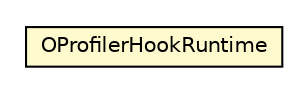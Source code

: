 #!/usr/local/bin/dot
#
# Class diagram 
# Generated by UMLGraph version R5_6-24-gf6e263 (http://www.umlgraph.org/)
#

digraph G {
	edge [fontname="Helvetica",fontsize=10,labelfontname="Helvetica",labelfontsize=10];
	node [fontname="Helvetica",fontsize=10,shape=plaintext];
	nodesep=0.25;
	ranksep=0.5;
	// com.orientechnologies.common.profiler.OAbstractProfiler.OProfilerHookRuntime
	c544772 [label=<<table title="com.orientechnologies.common.profiler.OAbstractProfiler.OProfilerHookRuntime" border="0" cellborder="1" cellspacing="0" cellpadding="2" port="p" bgcolor="lemonChiffon" href="./OAbstractProfiler.OProfilerHookRuntime.html">
		<tr><td><table border="0" cellspacing="0" cellpadding="1">
<tr><td align="center" balign="center"> OProfilerHookRuntime </td></tr>
		</table></td></tr>
		</table>>, URL="./OAbstractProfiler.OProfilerHookRuntime.html", fontname="Helvetica", fontcolor="black", fontsize=10.0];
}

